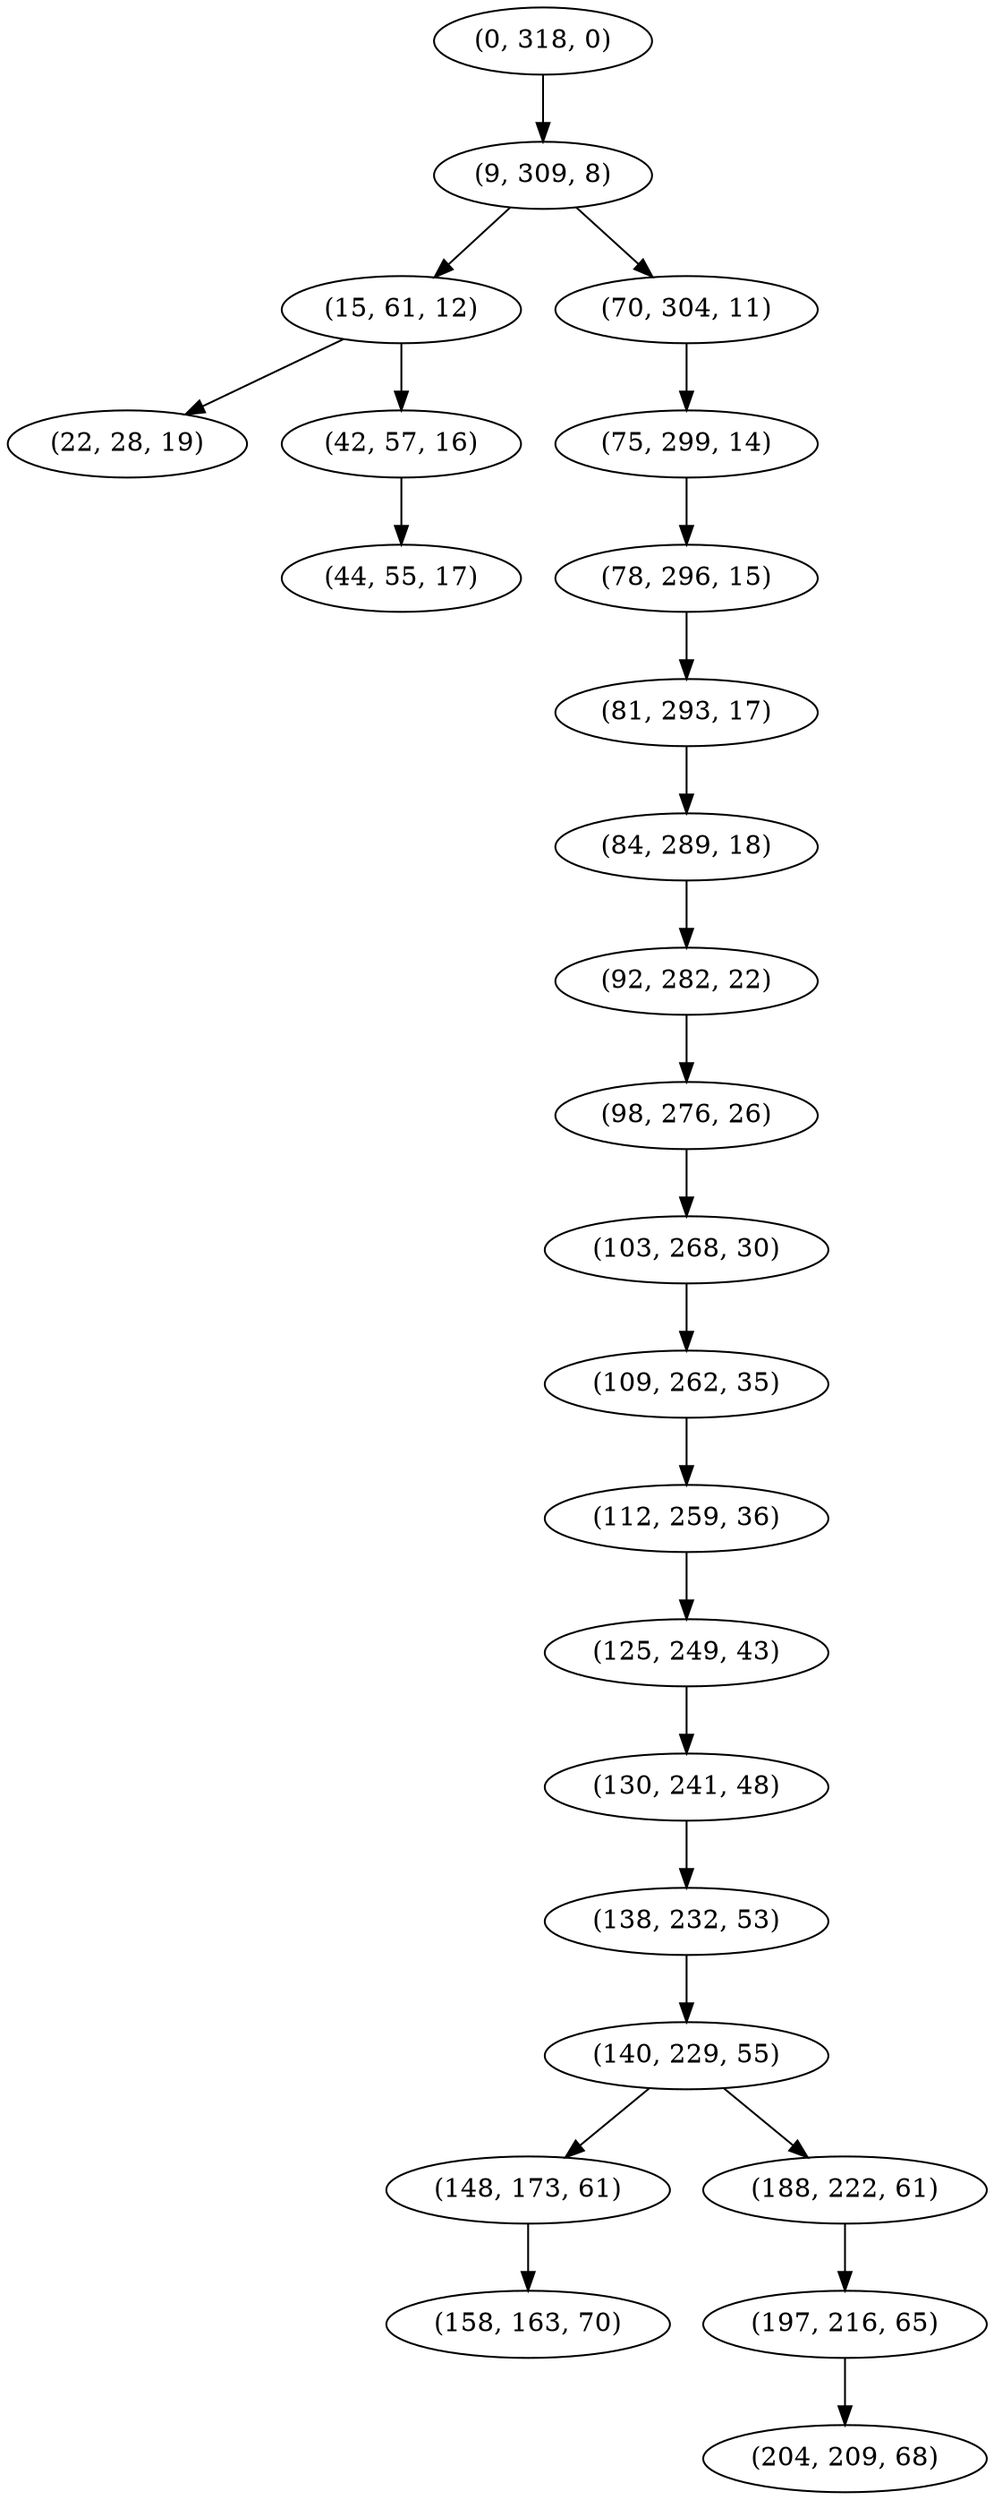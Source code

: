 digraph tree {
    "(0, 318, 0)";
    "(9, 309, 8)";
    "(15, 61, 12)";
    "(22, 28, 19)";
    "(42, 57, 16)";
    "(44, 55, 17)";
    "(70, 304, 11)";
    "(75, 299, 14)";
    "(78, 296, 15)";
    "(81, 293, 17)";
    "(84, 289, 18)";
    "(92, 282, 22)";
    "(98, 276, 26)";
    "(103, 268, 30)";
    "(109, 262, 35)";
    "(112, 259, 36)";
    "(125, 249, 43)";
    "(130, 241, 48)";
    "(138, 232, 53)";
    "(140, 229, 55)";
    "(148, 173, 61)";
    "(158, 163, 70)";
    "(188, 222, 61)";
    "(197, 216, 65)";
    "(204, 209, 68)";
    "(0, 318, 0)" -> "(9, 309, 8)";
    "(9, 309, 8)" -> "(15, 61, 12)";
    "(9, 309, 8)" -> "(70, 304, 11)";
    "(15, 61, 12)" -> "(22, 28, 19)";
    "(15, 61, 12)" -> "(42, 57, 16)";
    "(42, 57, 16)" -> "(44, 55, 17)";
    "(70, 304, 11)" -> "(75, 299, 14)";
    "(75, 299, 14)" -> "(78, 296, 15)";
    "(78, 296, 15)" -> "(81, 293, 17)";
    "(81, 293, 17)" -> "(84, 289, 18)";
    "(84, 289, 18)" -> "(92, 282, 22)";
    "(92, 282, 22)" -> "(98, 276, 26)";
    "(98, 276, 26)" -> "(103, 268, 30)";
    "(103, 268, 30)" -> "(109, 262, 35)";
    "(109, 262, 35)" -> "(112, 259, 36)";
    "(112, 259, 36)" -> "(125, 249, 43)";
    "(125, 249, 43)" -> "(130, 241, 48)";
    "(130, 241, 48)" -> "(138, 232, 53)";
    "(138, 232, 53)" -> "(140, 229, 55)";
    "(140, 229, 55)" -> "(148, 173, 61)";
    "(140, 229, 55)" -> "(188, 222, 61)";
    "(148, 173, 61)" -> "(158, 163, 70)";
    "(188, 222, 61)" -> "(197, 216, 65)";
    "(197, 216, 65)" -> "(204, 209, 68)";
}
